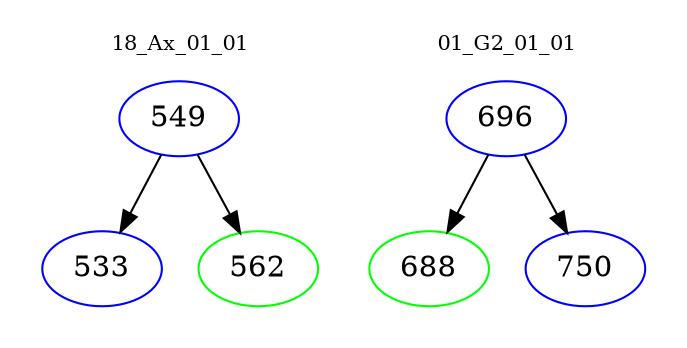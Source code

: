 digraph{
subgraph cluster_0 {
color = white
label = "18_Ax_01_01";
fontsize=10;
T0_549 [label="549", color="blue"]
T0_549 -> T0_533 [color="black"]
T0_533 [label="533", color="blue"]
T0_549 -> T0_562 [color="black"]
T0_562 [label="562", color="green"]
}
subgraph cluster_1 {
color = white
label = "01_G2_01_01";
fontsize=10;
T1_696 [label="696", color="blue"]
T1_696 -> T1_688 [color="black"]
T1_688 [label="688", color="green"]
T1_696 -> T1_750 [color="black"]
T1_750 [label="750", color="blue"]
}
}
